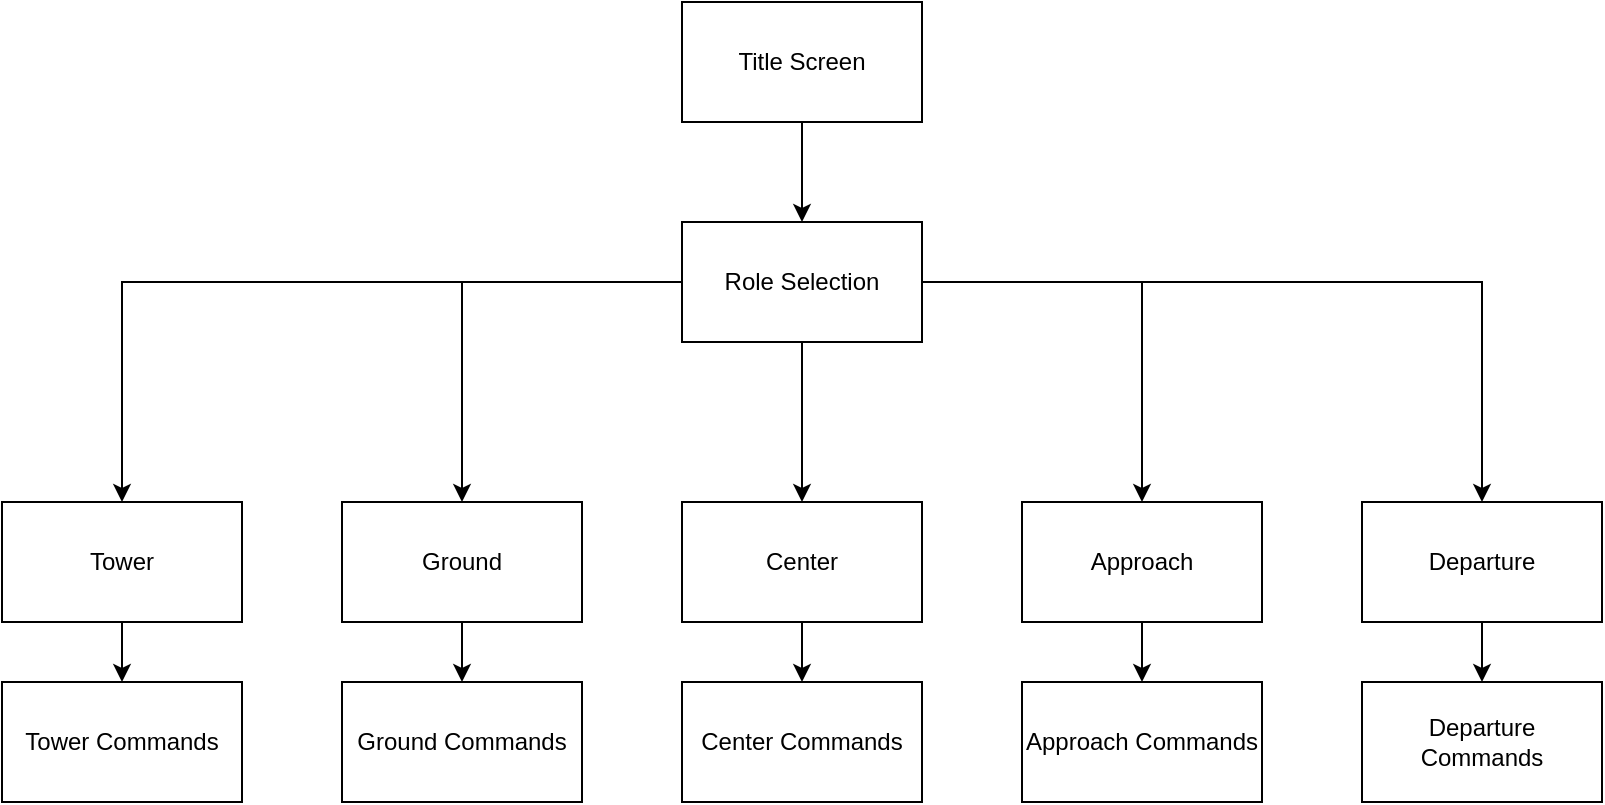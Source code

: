 <mxfile version="24.7.17">
  <diagram name="Page-1" id="dZloXorZg-XHg9RBnKnU">
    <mxGraphModel dx="2196" dy="1640" grid="1" gridSize="10" guides="1" tooltips="1" connect="1" arrows="1" fold="1" page="1" pageScale="1" pageWidth="1200" pageHeight="1920" math="0" shadow="0">
      <root>
        <mxCell id="0" />
        <mxCell id="1" parent="0" />
        <mxCell id="gEQxPkNnq145VixLKZXU-8" style="edgeStyle=orthogonalEdgeStyle;rounded=0;orthogonalLoop=1;jettySize=auto;html=1;" parent="1" source="gEQxPkNnq145VixLKZXU-1" target="gEQxPkNnq145VixLKZXU-2" edge="1">
          <mxGeometry relative="1" as="geometry" />
        </mxCell>
        <mxCell id="gEQxPkNnq145VixLKZXU-1" value="Title Screen" style="rounded=0;whiteSpace=wrap;html=1;" parent="1" vertex="1">
          <mxGeometry x="510" y="40" width="120" height="60" as="geometry" />
        </mxCell>
        <mxCell id="gEQxPkNnq145VixLKZXU-9" style="edgeStyle=orthogonalEdgeStyle;rounded=0;orthogonalLoop=1;jettySize=auto;html=1;" parent="1" source="gEQxPkNnq145VixLKZXU-2" target="gEQxPkNnq145VixLKZXU-5" edge="1">
          <mxGeometry relative="1" as="geometry" />
        </mxCell>
        <mxCell id="gEQxPkNnq145VixLKZXU-10" style="edgeStyle=orthogonalEdgeStyle;rounded=0;orthogonalLoop=1;jettySize=auto;html=1;" parent="1" source="gEQxPkNnq145VixLKZXU-2" target="gEQxPkNnq145VixLKZXU-4" edge="1">
          <mxGeometry relative="1" as="geometry" />
        </mxCell>
        <mxCell id="gEQxPkNnq145VixLKZXU-11" style="edgeStyle=orthogonalEdgeStyle;rounded=0;orthogonalLoop=1;jettySize=auto;html=1;" parent="1" source="gEQxPkNnq145VixLKZXU-2" target="gEQxPkNnq145VixLKZXU-6" edge="1">
          <mxGeometry relative="1" as="geometry" />
        </mxCell>
        <mxCell id="gEQxPkNnq145VixLKZXU-12" style="edgeStyle=orthogonalEdgeStyle;rounded=0;orthogonalLoop=1;jettySize=auto;html=1;" parent="1" source="gEQxPkNnq145VixLKZXU-2" target="gEQxPkNnq145VixLKZXU-7" edge="1">
          <mxGeometry relative="1" as="geometry" />
        </mxCell>
        <mxCell id="gEQxPkNnq145VixLKZXU-13" style="edgeStyle=orthogonalEdgeStyle;rounded=0;orthogonalLoop=1;jettySize=auto;html=1;" parent="1" source="gEQxPkNnq145VixLKZXU-2" target="gEQxPkNnq145VixLKZXU-3" edge="1">
          <mxGeometry relative="1" as="geometry" />
        </mxCell>
        <mxCell id="gEQxPkNnq145VixLKZXU-2" value="Role Selection" style="rounded=0;whiteSpace=wrap;html=1;" parent="1" vertex="1">
          <mxGeometry x="510" y="150" width="120" height="60" as="geometry" />
        </mxCell>
        <mxCell id="wuEft2-r40U0e4a1XVeZ-6" style="edgeStyle=orthogonalEdgeStyle;rounded=0;orthogonalLoop=1;jettySize=auto;html=1;" edge="1" parent="1" source="gEQxPkNnq145VixLKZXU-3" target="wuEft2-r40U0e4a1XVeZ-1">
          <mxGeometry relative="1" as="geometry" />
        </mxCell>
        <mxCell id="gEQxPkNnq145VixLKZXU-3" value="Tower" style="rounded=0;whiteSpace=wrap;html=1;" parent="1" vertex="1">
          <mxGeometry x="170" y="290" width="120" height="60" as="geometry" />
        </mxCell>
        <mxCell id="wuEft2-r40U0e4a1XVeZ-7" style="edgeStyle=orthogonalEdgeStyle;rounded=0;orthogonalLoop=1;jettySize=auto;html=1;" edge="1" parent="1" source="gEQxPkNnq145VixLKZXU-4" target="wuEft2-r40U0e4a1XVeZ-2">
          <mxGeometry relative="1" as="geometry" />
        </mxCell>
        <mxCell id="gEQxPkNnq145VixLKZXU-4" value="Ground" style="rounded=0;whiteSpace=wrap;html=1;" parent="1" vertex="1">
          <mxGeometry x="340" y="290" width="120" height="60" as="geometry" />
        </mxCell>
        <mxCell id="wuEft2-r40U0e4a1XVeZ-8" style="edgeStyle=orthogonalEdgeStyle;rounded=0;orthogonalLoop=1;jettySize=auto;html=1;" edge="1" parent="1" source="gEQxPkNnq145VixLKZXU-5" target="wuEft2-r40U0e4a1XVeZ-3">
          <mxGeometry relative="1" as="geometry" />
        </mxCell>
        <mxCell id="gEQxPkNnq145VixLKZXU-5" value="Center" style="rounded=0;whiteSpace=wrap;html=1;" parent="1" vertex="1">
          <mxGeometry x="510" y="290" width="120" height="60" as="geometry" />
        </mxCell>
        <mxCell id="wuEft2-r40U0e4a1XVeZ-9" style="edgeStyle=orthogonalEdgeStyle;rounded=0;orthogonalLoop=1;jettySize=auto;html=1;" edge="1" parent="1" source="gEQxPkNnq145VixLKZXU-6" target="wuEft2-r40U0e4a1XVeZ-4">
          <mxGeometry relative="1" as="geometry" />
        </mxCell>
        <mxCell id="gEQxPkNnq145VixLKZXU-6" value="Approach" style="rounded=0;whiteSpace=wrap;html=1;" parent="1" vertex="1">
          <mxGeometry x="680" y="290" width="120" height="60" as="geometry" />
        </mxCell>
        <mxCell id="wuEft2-r40U0e4a1XVeZ-10" style="edgeStyle=orthogonalEdgeStyle;rounded=0;orthogonalLoop=1;jettySize=auto;html=1;" edge="1" parent="1" source="gEQxPkNnq145VixLKZXU-7" target="wuEft2-r40U0e4a1XVeZ-5">
          <mxGeometry relative="1" as="geometry" />
        </mxCell>
        <mxCell id="gEQxPkNnq145VixLKZXU-7" value="Departure" style="rounded=0;whiteSpace=wrap;html=1;" parent="1" vertex="1">
          <mxGeometry x="850" y="290" width="120" height="60" as="geometry" />
        </mxCell>
        <mxCell id="wuEft2-r40U0e4a1XVeZ-1" value="Tower Commands" style="rounded=0;whiteSpace=wrap;html=1;" vertex="1" parent="1">
          <mxGeometry x="170" y="380" width="120" height="60" as="geometry" />
        </mxCell>
        <mxCell id="wuEft2-r40U0e4a1XVeZ-2" value="Ground Commands" style="rounded=0;whiteSpace=wrap;html=1;" vertex="1" parent="1">
          <mxGeometry x="340" y="380" width="120" height="60" as="geometry" />
        </mxCell>
        <mxCell id="wuEft2-r40U0e4a1XVeZ-3" value="Center Commands" style="rounded=0;whiteSpace=wrap;html=1;" vertex="1" parent="1">
          <mxGeometry x="510" y="380" width="120" height="60" as="geometry" />
        </mxCell>
        <mxCell id="wuEft2-r40U0e4a1XVeZ-4" value="Approach Commands" style="rounded=0;whiteSpace=wrap;html=1;" vertex="1" parent="1">
          <mxGeometry x="680" y="380" width="120" height="60" as="geometry" />
        </mxCell>
        <mxCell id="wuEft2-r40U0e4a1XVeZ-5" value="Departure Commands" style="rounded=0;whiteSpace=wrap;html=1;" vertex="1" parent="1">
          <mxGeometry x="850" y="380" width="120" height="60" as="geometry" />
        </mxCell>
      </root>
    </mxGraphModel>
  </diagram>
</mxfile>

